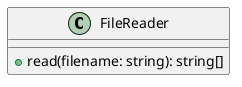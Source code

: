 @startuml

class FileReader {
    + read(filename: string): string[]
}

@enduml

@startuml(id=PARTICIPANT)
participant FileReader
@enduml